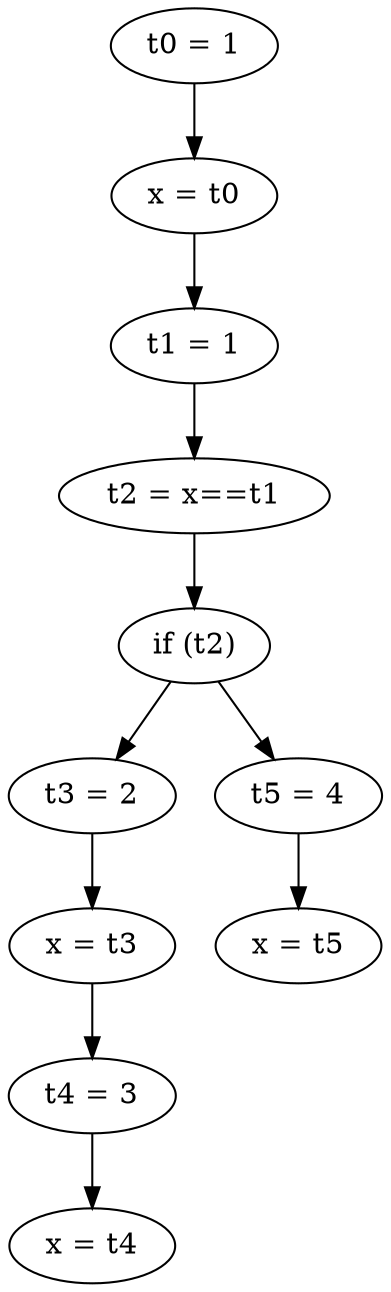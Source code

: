 digraph {
rankdir=TD; ordering=out;
n16967712[label="t0 = 1"];
n16959696[label="x = t0"];
n16959968[label="t1 = 1"];
n16960112[label="t2 = x==t1"];
n16961200[label="if (t2)"];
n16960352[label="t3 = 2"];
n16960464[label="t5 = 4"];
n16960576[label="x = t3"];
n16961664[label="x = t5"];
n16960848[label="t4 = 3"];
n16960992[label="x = t4"];
n16967712->n16959696[label=""];
n16959696->n16959968[label=""];
n16959968->n16960112[label=""];
n16960112->n16961200[label=""];
n16961200->n16960352[label=""];
n16961200->n16960464[label=""];
n16960352->n16960576[label=""];
n16960464->n16961664[label=""];
n16960576->n16960848[label=""];
n16960848->n16960992[label=""];
}